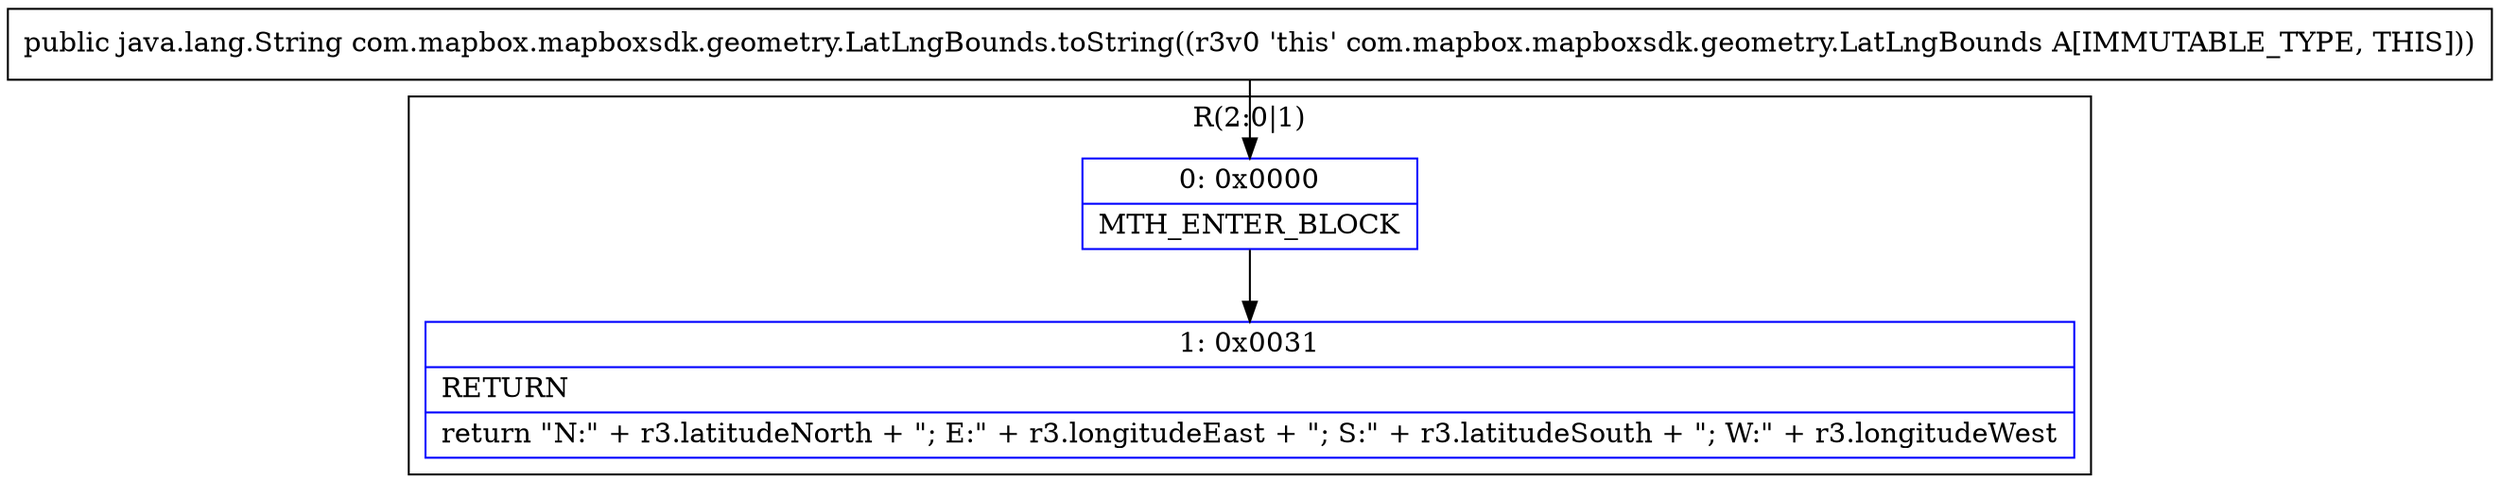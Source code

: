digraph "CFG forcom.mapbox.mapboxsdk.geometry.LatLngBounds.toString()Ljava\/lang\/String;" {
subgraph cluster_Region_844555008 {
label = "R(2:0|1)";
node [shape=record,color=blue];
Node_0 [shape=record,label="{0\:\ 0x0000|MTH_ENTER_BLOCK\l}"];
Node_1 [shape=record,label="{1\:\ 0x0031|RETURN\l|return \"N:\" + r3.latitudeNorth + \"; E:\" + r3.longitudeEast + \"; S:\" + r3.latitudeSouth + \"; W:\" + r3.longitudeWest\l}"];
}
MethodNode[shape=record,label="{public java.lang.String com.mapbox.mapboxsdk.geometry.LatLngBounds.toString((r3v0 'this' com.mapbox.mapboxsdk.geometry.LatLngBounds A[IMMUTABLE_TYPE, THIS])) }"];
MethodNode -> Node_0;
Node_0 -> Node_1;
}

